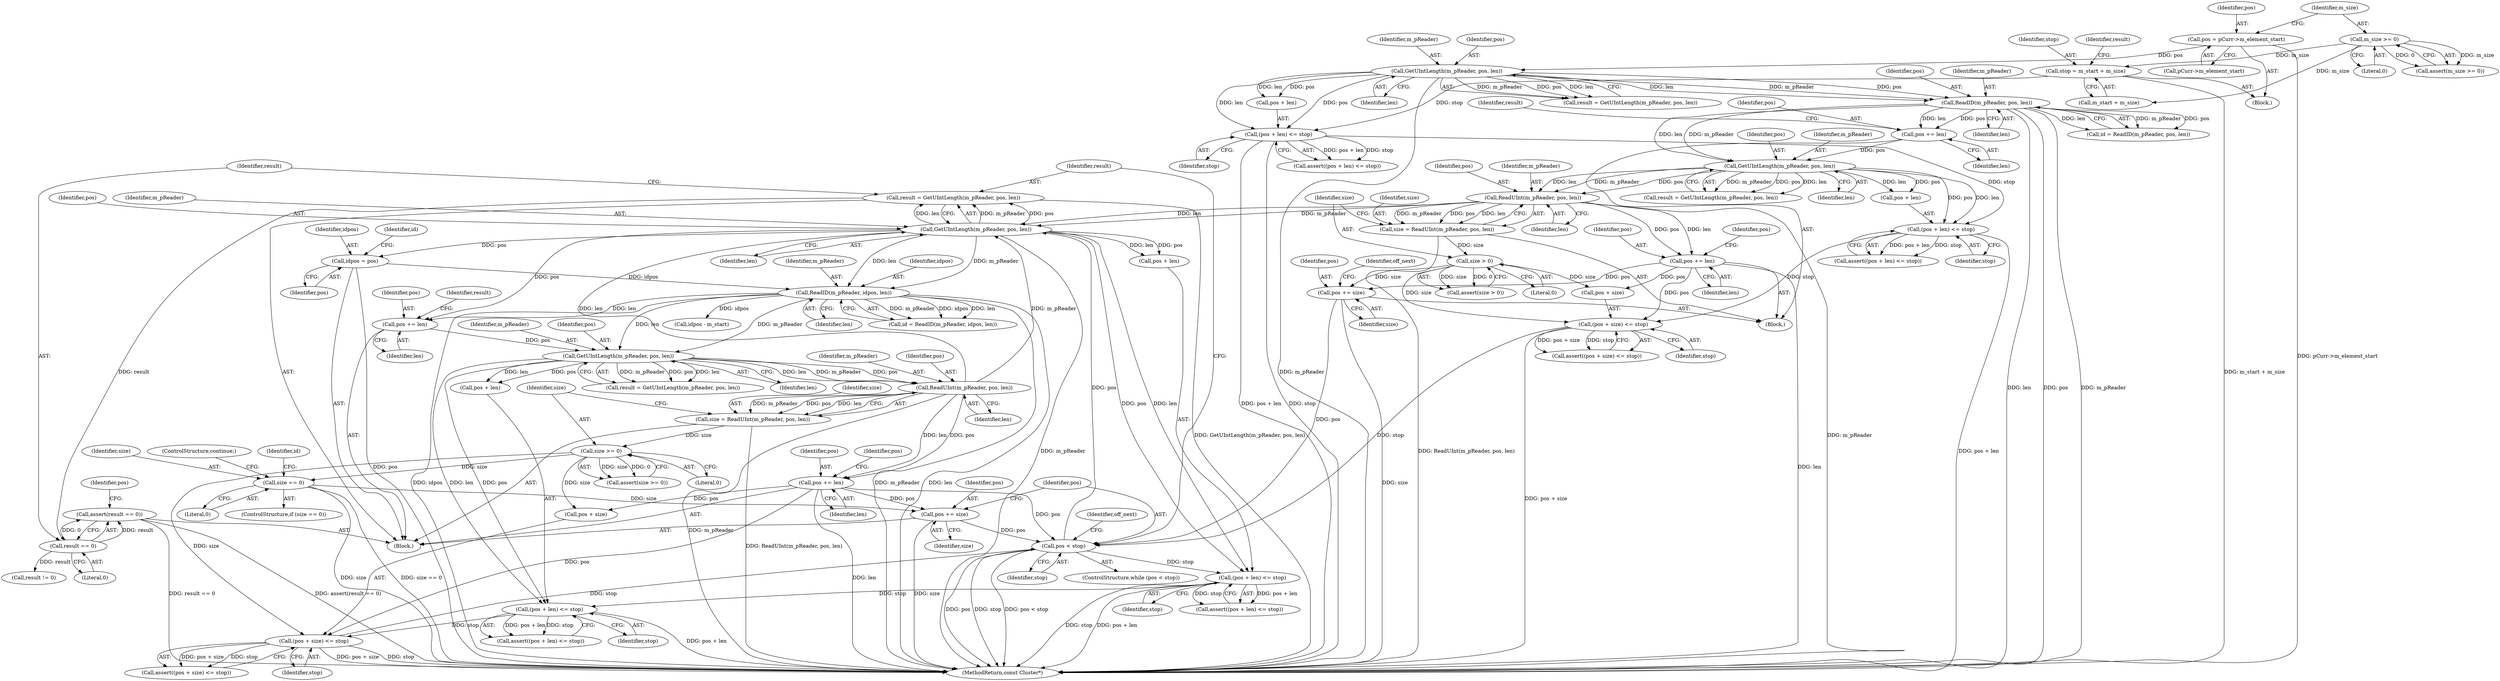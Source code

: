 digraph "0_Android_cc274e2abe8b2a6698a5c47d8aa4bb45f1f9538d_20@API" {
"1000308" [label="(Call,assert(result == 0))"];
"1000309" [label="(Call,result == 0)"];
"1000302" [label="(Call,result = GetUIntLength(m_pReader, pos, len))"];
"1000304" [label="(Call,GetUIntLength(m_pReader, pos, len))"];
"1000363" [label="(Call,ReadUInt(m_pReader, pos, len))"];
"1000346" [label="(Call,GetUIntLength(m_pReader, pos, len))"];
"1000331" [label="(Call,ReadID(m_pReader, idpos, len))"];
"1000325" [label="(Call,idpos = pos)"];
"1000341" [label="(Call,pos += len)"];
"1000271" [label="(Call,ReadUInt(m_pReader, pos, len))"];
"1000254" [label="(Call,GetUIntLength(m_pReader, pos, len))"];
"1000239" [label="(Call,ReadID(m_pReader, pos, len))"];
"1000216" [label="(Call,GetUIntLength(m_pReader, pos, len))"];
"1000196" [label="(Call,pos = pCurr->m_element_start)"];
"1000249" [label="(Call,pos += len)"];
"1000296" [label="(Call,pos < stop)"];
"1000419" [label="(Call,pos += size)"];
"1000381" [label="(Call,size == 0)"];
"1000368" [label="(Call,size >= 0)"];
"1000361" [label="(Call,size = ReadUInt(m_pReader, pos, len))"];
"1000371" [label="(Call,pos += len)"];
"1000288" [label="(Call,pos += size)"];
"1000276" [label="(Call,size > 0)"];
"1000269" [label="(Call,size = ReadUInt(m_pReader, pos, len))"];
"1000279" [label="(Call,pos += len)"];
"1000283" [label="(Call,(pos + size) <= stop)"];
"1000263" [label="(Call,(pos + len) <= stop)"];
"1000225" [label="(Call,(pos + len) <= stop)"];
"1000206" [label="(Call,stop = m_start + m_size)"];
"1000202" [label="(Call,m_size >= 0)"];
"1000375" [label="(Call,(pos + size) <= stop)"];
"1000355" [label="(Call,(pos + len) <= stop)"];
"1000313" [label="(Call,(pos + len) <= stop)"];
"1000204" [label="(Literal,0)"];
"1000393" [label="(Call,idpos - m_start)"];
"1000546" [label="(MethodReturn,const Cluster*)"];
"1000296" [label="(Call,pos < stop)"];
"1000257" [label="(Identifier,len)"];
"1000217" [label="(Identifier,m_pReader)"];
"1000284" [label="(Call,pos + size)"];
"1000343" [label="(Identifier,len)"];
"1000297" [label="(Identifier,pos)"];
"1000255" [label="(Identifier,m_pReader)"];
"1000198" [label="(Call,pCurr->m_element_start)"];
"1000304" [label="(Call,GetUIntLength(m_pReader, pos, len))"];
"1000384" [label="(ControlStructure,continue;)"];
"1000419" [label="(Call,pos += size)"];
"1000362" [label="(Identifier,size)"];
"1000347" [label="(Identifier,m_pReader)"];
"1000373" [label="(Identifier,len)"];
"1000387" [label="(Identifier,id)"];
"1000319" [label="(Call,result != 0)"];
"1000126" [label="(Block,)"];
"1000263" [label="(Call,(pos + len) <= stop)"];
"1000375" [label="(Call,(pos + size) <= stop)"];
"1000299" [label="(Block,)"];
"1000256" [label="(Identifier,pos)"];
"1000420" [label="(Identifier,pos)"];
"1000237" [label="(Call,id = ReadID(m_pReader, pos, len))"];
"1000278" [label="(Literal,0)"];
"1000206" [label="(Call,stop = m_start + m_size)"];
"1000424" [label="(Identifier,off_next)"];
"1000313" [label="(Call,(pos + len) <= stop)"];
"1000369" [label="(Identifier,size)"];
"1000380" [label="(ControlStructure,if (size == 0))"];
"1000285" [label="(Identifier,pos)"];
"1000311" [label="(Literal,0)"];
"1000381" [label="(Call,size == 0)"];
"1000239" [label="(Call,ReadID(m_pReader, pos, len))"];
"1000356" [label="(Call,pos + len)"];
"1000270" [label="(Identifier,size)"];
"1000251" [label="(Identifier,len)"];
"1000202" [label="(Call,m_size >= 0)"];
"1000315" [label="(Identifier,pos)"];
"1000367" [label="(Call,assert(size >= 0))"];
"1000354" [label="(Call,assert((pos + len) <= stop))"];
"1000216" [label="(Call,GetUIntLength(m_pReader, pos, len))"];
"1000219" [label="(Identifier,len)"];
"1000376" [label="(Call,pos + size)"];
"1000289" [label="(Identifier,pos)"];
"1000314" [label="(Call,pos + len)"];
"1000306" [label="(Identifier,pos)"];
"1000365" [label="(Identifier,pos)"];
"1000293" [label="(Identifier,off_next)"];
"1000334" [label="(Identifier,len)"];
"1000224" [label="(Call,assert((pos + len) <= stop))"];
"1000267" [label="(Identifier,stop)"];
"1000346" [label="(Call,GetUIntLength(m_pReader, pos, len))"];
"1000207" [label="(Identifier,stop)"];
"1000382" [label="(Identifier,size)"];
"1000277" [label="(Identifier,size)"];
"1000421" [label="(Identifier,size)"];
"1000345" [label="(Identifier,result)"];
"1000333" [label="(Identifier,idpos)"];
"1000295" [label="(ControlStructure,while (pos < stop))"];
"1000226" [label="(Call,pos + len)"];
"1000264" [label="(Call,pos + len)"];
"1000325" [label="(Call,idpos = pos)"];
"1000242" [label="(Identifier,len)"];
"1000332" [label="(Identifier,m_pReader)"];
"1000283" [label="(Call,(pos + size) <= stop)"];
"1000331" [label="(Call,ReadID(m_pReader, idpos, len))"];
"1000329" [label="(Call,id = ReadID(m_pReader, idpos, len))"];
"1000208" [label="(Call,m_start + m_size)"];
"1000215" [label="(Identifier,result)"];
"1000290" [label="(Identifier,size)"];
"1000305" [label="(Identifier,m_pReader)"];
"1000249" [label="(Call,pos += len)"];
"1000327" [label="(Identifier,pos)"];
"1000364" [label="(Identifier,m_pReader)"];
"1000196" [label="(Call,pos = pCurr->m_element_start)"];
"1000225" [label="(Call,(pos + len) <= stop)"];
"1000302" [label="(Call,result = GetUIntLength(m_pReader, pos, len))"];
"1000253" [label="(Identifier,result)"];
"1000342" [label="(Identifier,pos)"];
"1000218" [label="(Identifier,pos)"];
"1000361" [label="(Call,size = ReadUInt(m_pReader, pos, len))"];
"1000303" [label="(Identifier,result)"];
"1000279" [label="(Call,pos += len)"];
"1000310" [label="(Identifier,result)"];
"1000250" [label="(Identifier,pos)"];
"1000355" [label="(Call,(pos + len) <= stop)"];
"1000214" [label="(Call,result = GetUIntLength(m_pReader, pos, len))"];
"1000280" [label="(Identifier,pos)"];
"1000312" [label="(Call,assert((pos + len) <= stop))"];
"1000241" [label="(Identifier,pos)"];
"1000383" [label="(Literal,0)"];
"1000240" [label="(Identifier,m_pReader)"];
"1000330" [label="(Identifier,id)"];
"1000281" [label="(Identifier,len)"];
"1000309" [label="(Call,result == 0)"];
"1000211" [label="(Block,)"];
"1000288" [label="(Call,pos += size)"];
"1000374" [label="(Call,assert((pos + size) <= stop))"];
"1000368" [label="(Call,size >= 0)"];
"1000341" [label="(Call,pos += len)"];
"1000307" [label="(Identifier,len)"];
"1000282" [label="(Call,assert((pos + size) <= stop))"];
"1000349" [label="(Identifier,len)"];
"1000274" [label="(Identifier,len)"];
"1000197" [label="(Identifier,pos)"];
"1000359" [label="(Identifier,stop)"];
"1000348" [label="(Identifier,pos)"];
"1000275" [label="(Call,assert(size > 0))"];
"1000229" [label="(Identifier,stop)"];
"1000273" [label="(Identifier,pos)"];
"1000254" [label="(Call,GetUIntLength(m_pReader, pos, len))"];
"1000203" [label="(Identifier,m_size)"];
"1000366" [label="(Identifier,len)"];
"1000262" [label="(Call,assert((pos + len) <= stop))"];
"1000201" [label="(Call,assert(m_size >= 0))"];
"1000372" [label="(Identifier,pos)"];
"1000272" [label="(Identifier,m_pReader)"];
"1000271" [label="(Call,ReadUInt(m_pReader, pos, len))"];
"1000269" [label="(Call,size = ReadUInt(m_pReader, pos, len))"];
"1000287" [label="(Identifier,stop)"];
"1000298" [label="(Identifier,stop)"];
"1000317" [label="(Identifier,stop)"];
"1000370" [label="(Literal,0)"];
"1000371" [label="(Call,pos += len)"];
"1000363" [label="(Call,ReadUInt(m_pReader, pos, len))"];
"1000308" [label="(Call,assert(result == 0))"];
"1000344" [label="(Call,result = GetUIntLength(m_pReader, pos, len))"];
"1000377" [label="(Identifier,pos)"];
"1000252" [label="(Call,result = GetUIntLength(m_pReader, pos, len))"];
"1000276" [label="(Call,size > 0)"];
"1000379" [label="(Identifier,stop)"];
"1000326" [label="(Identifier,idpos)"];
"1000308" -> "1000299"  [label="AST: "];
"1000308" -> "1000309"  [label="CFG: "];
"1000309" -> "1000308"  [label="AST: "];
"1000315" -> "1000308"  [label="CFG: "];
"1000308" -> "1000546"  [label="DDG: result == 0"];
"1000308" -> "1000546"  [label="DDG: assert(result == 0)"];
"1000309" -> "1000308"  [label="DDG: result"];
"1000309" -> "1000308"  [label="DDG: 0"];
"1000309" -> "1000311"  [label="CFG: "];
"1000310" -> "1000309"  [label="AST: "];
"1000311" -> "1000309"  [label="AST: "];
"1000302" -> "1000309"  [label="DDG: result"];
"1000309" -> "1000319"  [label="DDG: result"];
"1000302" -> "1000299"  [label="AST: "];
"1000302" -> "1000304"  [label="CFG: "];
"1000303" -> "1000302"  [label="AST: "];
"1000304" -> "1000302"  [label="AST: "];
"1000310" -> "1000302"  [label="CFG: "];
"1000302" -> "1000546"  [label="DDG: GetUIntLength(m_pReader, pos, len)"];
"1000304" -> "1000302"  [label="DDG: m_pReader"];
"1000304" -> "1000302"  [label="DDG: pos"];
"1000304" -> "1000302"  [label="DDG: len"];
"1000304" -> "1000307"  [label="CFG: "];
"1000305" -> "1000304"  [label="AST: "];
"1000306" -> "1000304"  [label="AST: "];
"1000307" -> "1000304"  [label="AST: "];
"1000304" -> "1000546"  [label="DDG: m_pReader"];
"1000363" -> "1000304"  [label="DDG: m_pReader"];
"1000363" -> "1000304"  [label="DDG: len"];
"1000271" -> "1000304"  [label="DDG: m_pReader"];
"1000271" -> "1000304"  [label="DDG: len"];
"1000296" -> "1000304"  [label="DDG: pos"];
"1000304" -> "1000313"  [label="DDG: pos"];
"1000304" -> "1000313"  [label="DDG: len"];
"1000304" -> "1000314"  [label="DDG: pos"];
"1000304" -> "1000314"  [label="DDG: len"];
"1000304" -> "1000325"  [label="DDG: pos"];
"1000304" -> "1000331"  [label="DDG: m_pReader"];
"1000304" -> "1000331"  [label="DDG: len"];
"1000304" -> "1000341"  [label="DDG: pos"];
"1000363" -> "1000361"  [label="AST: "];
"1000363" -> "1000366"  [label="CFG: "];
"1000364" -> "1000363"  [label="AST: "];
"1000365" -> "1000363"  [label="AST: "];
"1000366" -> "1000363"  [label="AST: "];
"1000361" -> "1000363"  [label="CFG: "];
"1000363" -> "1000546"  [label="DDG: m_pReader"];
"1000363" -> "1000361"  [label="DDG: m_pReader"];
"1000363" -> "1000361"  [label="DDG: pos"];
"1000363" -> "1000361"  [label="DDG: len"];
"1000346" -> "1000363"  [label="DDG: m_pReader"];
"1000346" -> "1000363"  [label="DDG: pos"];
"1000346" -> "1000363"  [label="DDG: len"];
"1000363" -> "1000371"  [label="DDG: len"];
"1000363" -> "1000371"  [label="DDG: pos"];
"1000346" -> "1000344"  [label="AST: "];
"1000346" -> "1000349"  [label="CFG: "];
"1000347" -> "1000346"  [label="AST: "];
"1000348" -> "1000346"  [label="AST: "];
"1000349" -> "1000346"  [label="AST: "];
"1000344" -> "1000346"  [label="CFG: "];
"1000346" -> "1000344"  [label="DDG: m_pReader"];
"1000346" -> "1000344"  [label="DDG: pos"];
"1000346" -> "1000344"  [label="DDG: len"];
"1000331" -> "1000346"  [label="DDG: m_pReader"];
"1000331" -> "1000346"  [label="DDG: len"];
"1000341" -> "1000346"  [label="DDG: pos"];
"1000346" -> "1000355"  [label="DDG: pos"];
"1000346" -> "1000355"  [label="DDG: len"];
"1000346" -> "1000356"  [label="DDG: pos"];
"1000346" -> "1000356"  [label="DDG: len"];
"1000331" -> "1000329"  [label="AST: "];
"1000331" -> "1000334"  [label="CFG: "];
"1000332" -> "1000331"  [label="AST: "];
"1000333" -> "1000331"  [label="AST: "];
"1000334" -> "1000331"  [label="AST: "];
"1000329" -> "1000331"  [label="CFG: "];
"1000331" -> "1000546"  [label="DDG: len"];
"1000331" -> "1000546"  [label="DDG: idpos"];
"1000331" -> "1000546"  [label="DDG: m_pReader"];
"1000331" -> "1000329"  [label="DDG: m_pReader"];
"1000331" -> "1000329"  [label="DDG: idpos"];
"1000331" -> "1000329"  [label="DDG: len"];
"1000325" -> "1000331"  [label="DDG: idpos"];
"1000331" -> "1000341"  [label="DDG: len"];
"1000331" -> "1000393"  [label="DDG: idpos"];
"1000325" -> "1000299"  [label="AST: "];
"1000325" -> "1000327"  [label="CFG: "];
"1000326" -> "1000325"  [label="AST: "];
"1000327" -> "1000325"  [label="AST: "];
"1000330" -> "1000325"  [label="CFG: "];
"1000325" -> "1000546"  [label="DDG: pos"];
"1000341" -> "1000299"  [label="AST: "];
"1000341" -> "1000343"  [label="CFG: "];
"1000342" -> "1000341"  [label="AST: "];
"1000343" -> "1000341"  [label="AST: "];
"1000345" -> "1000341"  [label="CFG: "];
"1000271" -> "1000269"  [label="AST: "];
"1000271" -> "1000274"  [label="CFG: "];
"1000272" -> "1000271"  [label="AST: "];
"1000273" -> "1000271"  [label="AST: "];
"1000274" -> "1000271"  [label="AST: "];
"1000269" -> "1000271"  [label="CFG: "];
"1000271" -> "1000546"  [label="DDG: m_pReader"];
"1000271" -> "1000269"  [label="DDG: m_pReader"];
"1000271" -> "1000269"  [label="DDG: pos"];
"1000271" -> "1000269"  [label="DDG: len"];
"1000254" -> "1000271"  [label="DDG: m_pReader"];
"1000254" -> "1000271"  [label="DDG: pos"];
"1000254" -> "1000271"  [label="DDG: len"];
"1000271" -> "1000279"  [label="DDG: len"];
"1000271" -> "1000279"  [label="DDG: pos"];
"1000254" -> "1000252"  [label="AST: "];
"1000254" -> "1000257"  [label="CFG: "];
"1000255" -> "1000254"  [label="AST: "];
"1000256" -> "1000254"  [label="AST: "];
"1000257" -> "1000254"  [label="AST: "];
"1000252" -> "1000254"  [label="CFG: "];
"1000254" -> "1000252"  [label="DDG: m_pReader"];
"1000254" -> "1000252"  [label="DDG: pos"];
"1000254" -> "1000252"  [label="DDG: len"];
"1000239" -> "1000254"  [label="DDG: m_pReader"];
"1000239" -> "1000254"  [label="DDG: len"];
"1000249" -> "1000254"  [label="DDG: pos"];
"1000254" -> "1000263"  [label="DDG: pos"];
"1000254" -> "1000263"  [label="DDG: len"];
"1000254" -> "1000264"  [label="DDG: pos"];
"1000254" -> "1000264"  [label="DDG: len"];
"1000239" -> "1000237"  [label="AST: "];
"1000239" -> "1000242"  [label="CFG: "];
"1000240" -> "1000239"  [label="AST: "];
"1000241" -> "1000239"  [label="AST: "];
"1000242" -> "1000239"  [label="AST: "];
"1000237" -> "1000239"  [label="CFG: "];
"1000239" -> "1000546"  [label="DDG: m_pReader"];
"1000239" -> "1000546"  [label="DDG: len"];
"1000239" -> "1000546"  [label="DDG: pos"];
"1000239" -> "1000237"  [label="DDG: m_pReader"];
"1000239" -> "1000237"  [label="DDG: pos"];
"1000239" -> "1000237"  [label="DDG: len"];
"1000216" -> "1000239"  [label="DDG: m_pReader"];
"1000216" -> "1000239"  [label="DDG: pos"];
"1000216" -> "1000239"  [label="DDG: len"];
"1000239" -> "1000249"  [label="DDG: len"];
"1000239" -> "1000249"  [label="DDG: pos"];
"1000216" -> "1000214"  [label="AST: "];
"1000216" -> "1000219"  [label="CFG: "];
"1000217" -> "1000216"  [label="AST: "];
"1000218" -> "1000216"  [label="AST: "];
"1000219" -> "1000216"  [label="AST: "];
"1000214" -> "1000216"  [label="CFG: "];
"1000216" -> "1000546"  [label="DDG: m_pReader"];
"1000216" -> "1000214"  [label="DDG: m_pReader"];
"1000216" -> "1000214"  [label="DDG: pos"];
"1000216" -> "1000214"  [label="DDG: len"];
"1000196" -> "1000216"  [label="DDG: pos"];
"1000216" -> "1000225"  [label="DDG: pos"];
"1000216" -> "1000225"  [label="DDG: len"];
"1000216" -> "1000226"  [label="DDG: pos"];
"1000216" -> "1000226"  [label="DDG: len"];
"1000196" -> "1000126"  [label="AST: "];
"1000196" -> "1000198"  [label="CFG: "];
"1000197" -> "1000196"  [label="AST: "];
"1000198" -> "1000196"  [label="AST: "];
"1000203" -> "1000196"  [label="CFG: "];
"1000196" -> "1000546"  [label="DDG: pCurr->m_element_start"];
"1000249" -> "1000211"  [label="AST: "];
"1000249" -> "1000251"  [label="CFG: "];
"1000250" -> "1000249"  [label="AST: "];
"1000251" -> "1000249"  [label="AST: "];
"1000253" -> "1000249"  [label="CFG: "];
"1000296" -> "1000295"  [label="AST: "];
"1000296" -> "1000298"  [label="CFG: "];
"1000297" -> "1000296"  [label="AST: "];
"1000298" -> "1000296"  [label="AST: "];
"1000303" -> "1000296"  [label="CFG: "];
"1000424" -> "1000296"  [label="CFG: "];
"1000296" -> "1000546"  [label="DDG: stop"];
"1000296" -> "1000546"  [label="DDG: pos < stop"];
"1000296" -> "1000546"  [label="DDG: pos"];
"1000419" -> "1000296"  [label="DDG: pos"];
"1000288" -> "1000296"  [label="DDG: pos"];
"1000371" -> "1000296"  [label="DDG: pos"];
"1000283" -> "1000296"  [label="DDG: stop"];
"1000375" -> "1000296"  [label="DDG: stop"];
"1000296" -> "1000313"  [label="DDG: stop"];
"1000419" -> "1000299"  [label="AST: "];
"1000419" -> "1000421"  [label="CFG: "];
"1000420" -> "1000419"  [label="AST: "];
"1000421" -> "1000419"  [label="AST: "];
"1000297" -> "1000419"  [label="CFG: "];
"1000419" -> "1000546"  [label="DDG: size"];
"1000381" -> "1000419"  [label="DDG: size"];
"1000371" -> "1000419"  [label="DDG: pos"];
"1000381" -> "1000380"  [label="AST: "];
"1000381" -> "1000383"  [label="CFG: "];
"1000382" -> "1000381"  [label="AST: "];
"1000383" -> "1000381"  [label="AST: "];
"1000384" -> "1000381"  [label="CFG: "];
"1000387" -> "1000381"  [label="CFG: "];
"1000381" -> "1000546"  [label="DDG: size"];
"1000381" -> "1000546"  [label="DDG: size == 0"];
"1000368" -> "1000381"  [label="DDG: size"];
"1000368" -> "1000367"  [label="AST: "];
"1000368" -> "1000370"  [label="CFG: "];
"1000369" -> "1000368"  [label="AST: "];
"1000370" -> "1000368"  [label="AST: "];
"1000367" -> "1000368"  [label="CFG: "];
"1000368" -> "1000367"  [label="DDG: size"];
"1000368" -> "1000367"  [label="DDG: 0"];
"1000361" -> "1000368"  [label="DDG: size"];
"1000368" -> "1000375"  [label="DDG: size"];
"1000368" -> "1000376"  [label="DDG: size"];
"1000361" -> "1000299"  [label="AST: "];
"1000362" -> "1000361"  [label="AST: "];
"1000369" -> "1000361"  [label="CFG: "];
"1000361" -> "1000546"  [label="DDG: ReadUInt(m_pReader, pos, len)"];
"1000371" -> "1000299"  [label="AST: "];
"1000371" -> "1000373"  [label="CFG: "];
"1000372" -> "1000371"  [label="AST: "];
"1000373" -> "1000371"  [label="AST: "];
"1000377" -> "1000371"  [label="CFG: "];
"1000371" -> "1000546"  [label="DDG: len"];
"1000371" -> "1000375"  [label="DDG: pos"];
"1000371" -> "1000376"  [label="DDG: pos"];
"1000288" -> "1000211"  [label="AST: "];
"1000288" -> "1000290"  [label="CFG: "];
"1000289" -> "1000288"  [label="AST: "];
"1000290" -> "1000288"  [label="AST: "];
"1000293" -> "1000288"  [label="CFG: "];
"1000288" -> "1000546"  [label="DDG: size"];
"1000276" -> "1000288"  [label="DDG: size"];
"1000279" -> "1000288"  [label="DDG: pos"];
"1000276" -> "1000275"  [label="AST: "];
"1000276" -> "1000278"  [label="CFG: "];
"1000277" -> "1000276"  [label="AST: "];
"1000278" -> "1000276"  [label="AST: "];
"1000275" -> "1000276"  [label="CFG: "];
"1000276" -> "1000275"  [label="DDG: size"];
"1000276" -> "1000275"  [label="DDG: 0"];
"1000269" -> "1000276"  [label="DDG: size"];
"1000276" -> "1000283"  [label="DDG: size"];
"1000276" -> "1000284"  [label="DDG: size"];
"1000269" -> "1000211"  [label="AST: "];
"1000270" -> "1000269"  [label="AST: "];
"1000277" -> "1000269"  [label="CFG: "];
"1000269" -> "1000546"  [label="DDG: ReadUInt(m_pReader, pos, len)"];
"1000279" -> "1000211"  [label="AST: "];
"1000279" -> "1000281"  [label="CFG: "];
"1000280" -> "1000279"  [label="AST: "];
"1000281" -> "1000279"  [label="AST: "];
"1000285" -> "1000279"  [label="CFG: "];
"1000279" -> "1000546"  [label="DDG: len"];
"1000279" -> "1000283"  [label="DDG: pos"];
"1000279" -> "1000284"  [label="DDG: pos"];
"1000283" -> "1000282"  [label="AST: "];
"1000283" -> "1000287"  [label="CFG: "];
"1000284" -> "1000283"  [label="AST: "];
"1000287" -> "1000283"  [label="AST: "];
"1000282" -> "1000283"  [label="CFG: "];
"1000283" -> "1000546"  [label="DDG: pos + size"];
"1000283" -> "1000282"  [label="DDG: pos + size"];
"1000283" -> "1000282"  [label="DDG: stop"];
"1000263" -> "1000283"  [label="DDG: stop"];
"1000263" -> "1000262"  [label="AST: "];
"1000263" -> "1000267"  [label="CFG: "];
"1000264" -> "1000263"  [label="AST: "];
"1000267" -> "1000263"  [label="AST: "];
"1000262" -> "1000263"  [label="CFG: "];
"1000263" -> "1000546"  [label="DDG: pos + len"];
"1000263" -> "1000262"  [label="DDG: pos + len"];
"1000263" -> "1000262"  [label="DDG: stop"];
"1000225" -> "1000263"  [label="DDG: stop"];
"1000225" -> "1000224"  [label="AST: "];
"1000225" -> "1000229"  [label="CFG: "];
"1000226" -> "1000225"  [label="AST: "];
"1000229" -> "1000225"  [label="AST: "];
"1000224" -> "1000225"  [label="CFG: "];
"1000225" -> "1000546"  [label="DDG: pos + len"];
"1000225" -> "1000546"  [label="DDG: stop"];
"1000225" -> "1000224"  [label="DDG: pos + len"];
"1000225" -> "1000224"  [label="DDG: stop"];
"1000206" -> "1000225"  [label="DDG: stop"];
"1000206" -> "1000126"  [label="AST: "];
"1000206" -> "1000208"  [label="CFG: "];
"1000207" -> "1000206"  [label="AST: "];
"1000208" -> "1000206"  [label="AST: "];
"1000215" -> "1000206"  [label="CFG: "];
"1000206" -> "1000546"  [label="DDG: m_start + m_size"];
"1000202" -> "1000206"  [label="DDG: m_size"];
"1000202" -> "1000201"  [label="AST: "];
"1000202" -> "1000204"  [label="CFG: "];
"1000203" -> "1000202"  [label="AST: "];
"1000204" -> "1000202"  [label="AST: "];
"1000201" -> "1000202"  [label="CFG: "];
"1000202" -> "1000201"  [label="DDG: m_size"];
"1000202" -> "1000201"  [label="DDG: 0"];
"1000202" -> "1000208"  [label="DDG: m_size"];
"1000375" -> "1000374"  [label="AST: "];
"1000375" -> "1000379"  [label="CFG: "];
"1000376" -> "1000375"  [label="AST: "];
"1000379" -> "1000375"  [label="AST: "];
"1000374" -> "1000375"  [label="CFG: "];
"1000375" -> "1000546"  [label="DDG: pos + size"];
"1000375" -> "1000546"  [label="DDG: stop"];
"1000375" -> "1000374"  [label="DDG: pos + size"];
"1000375" -> "1000374"  [label="DDG: stop"];
"1000355" -> "1000375"  [label="DDG: stop"];
"1000355" -> "1000354"  [label="AST: "];
"1000355" -> "1000359"  [label="CFG: "];
"1000356" -> "1000355"  [label="AST: "];
"1000359" -> "1000355"  [label="AST: "];
"1000354" -> "1000355"  [label="CFG: "];
"1000355" -> "1000546"  [label="DDG: pos + len"];
"1000355" -> "1000354"  [label="DDG: pos + len"];
"1000355" -> "1000354"  [label="DDG: stop"];
"1000313" -> "1000355"  [label="DDG: stop"];
"1000313" -> "1000312"  [label="AST: "];
"1000313" -> "1000317"  [label="CFG: "];
"1000314" -> "1000313"  [label="AST: "];
"1000317" -> "1000313"  [label="AST: "];
"1000312" -> "1000313"  [label="CFG: "];
"1000313" -> "1000546"  [label="DDG: pos + len"];
"1000313" -> "1000546"  [label="DDG: stop"];
"1000313" -> "1000312"  [label="DDG: pos + len"];
"1000313" -> "1000312"  [label="DDG: stop"];
}
